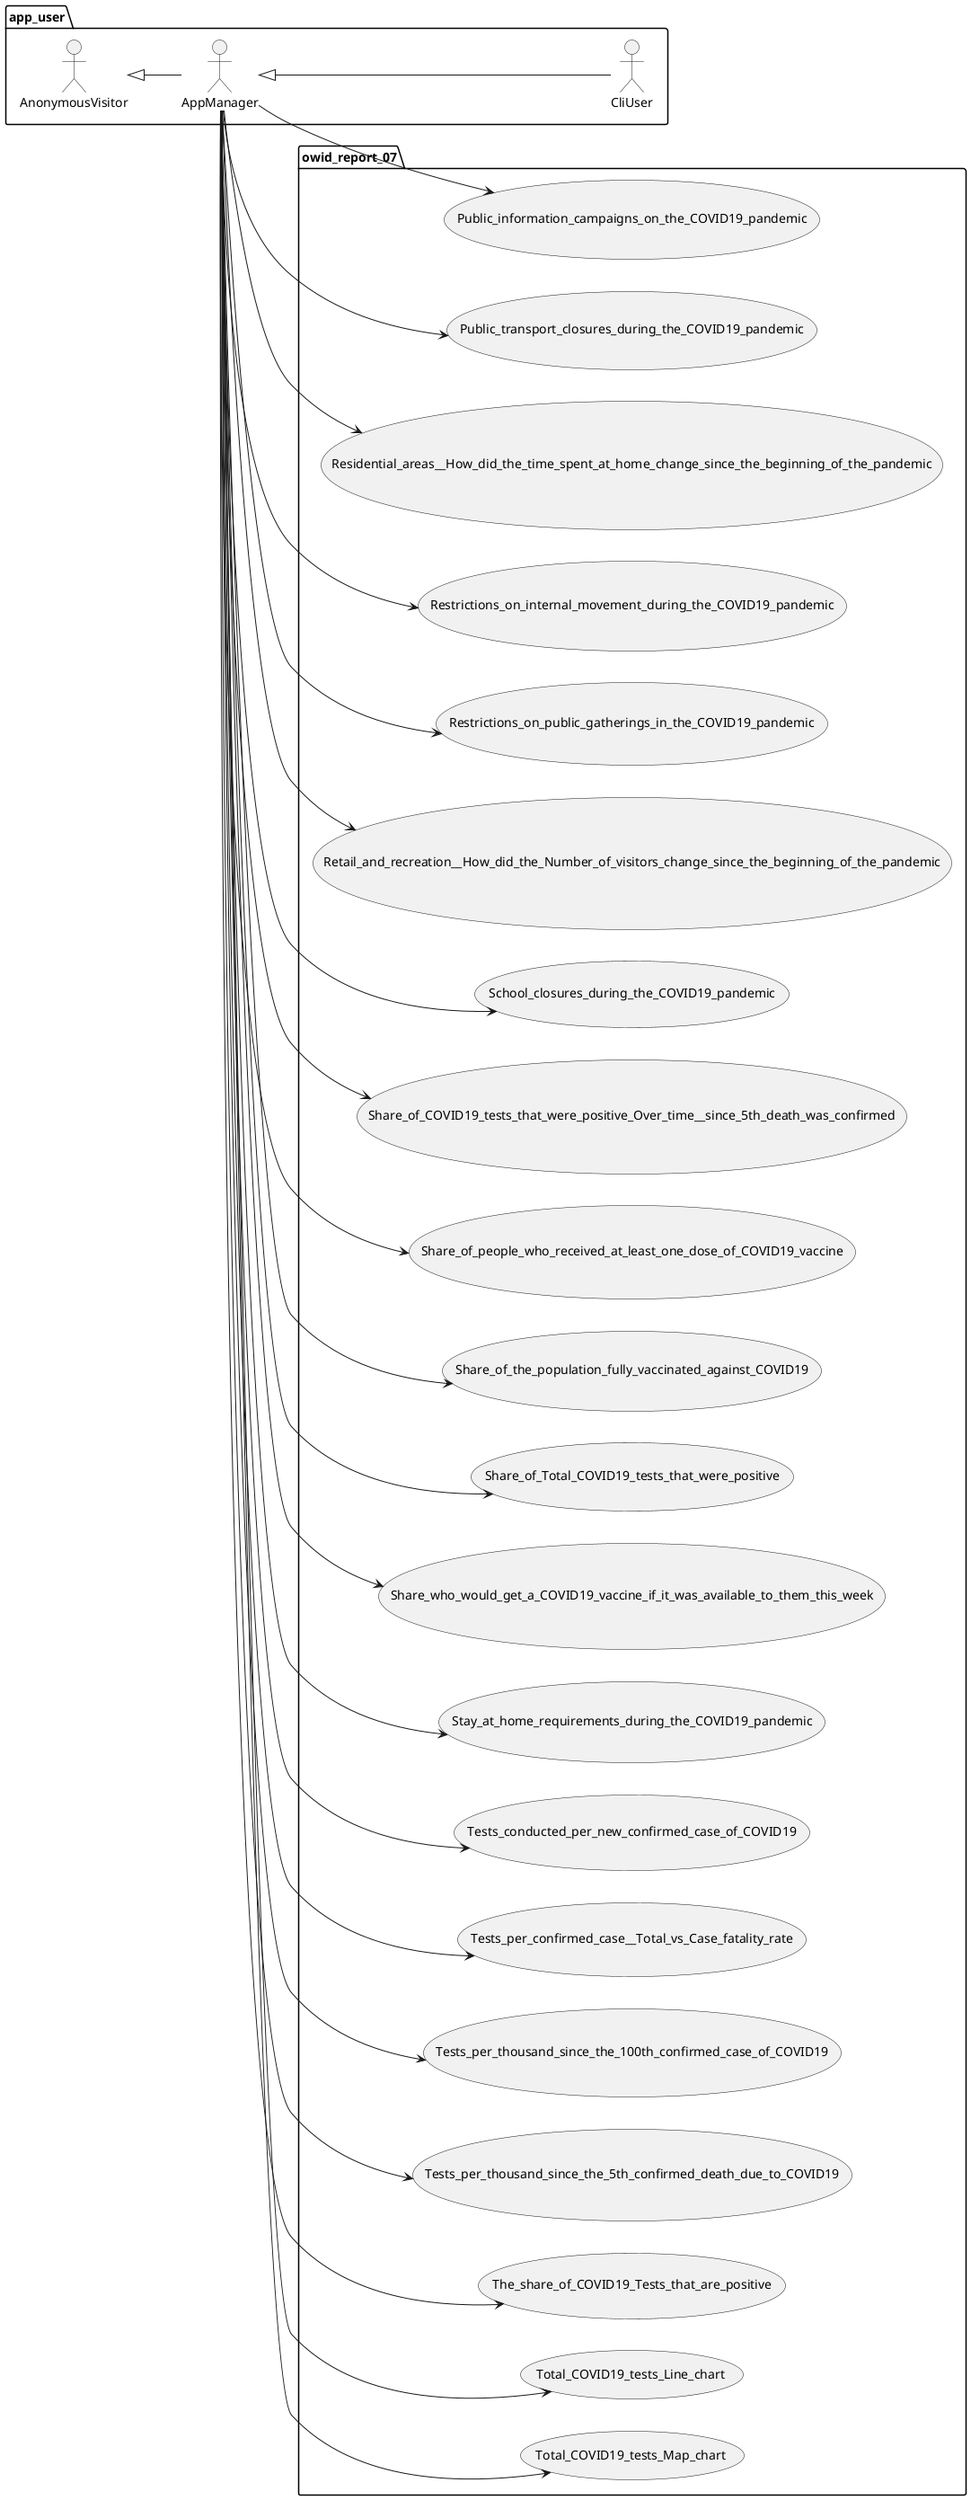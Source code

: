 @startuml
left to right direction

package app_user {
	actor AnonymousVisitor as av
	actor AppManager as am
	actor CliUser as cu

	av <|-- am
	am <|-- cu
}

package owid_report_07 {
    usecase Public_information_campaigns_on_the_COVID19_pandemic as UC320
    usecase Public_transport_closures_during_the_COVID19_pandemic as UC321
    usecase Residential_areas__How_did_the_time_spent_at_home_change_since_the_beginning_of_the_pandemic as UC322
    usecase Restrictions_on_internal_movement_during_the_COVID19_pandemic as UC323
    usecase Restrictions_on_public_gatherings_in_the_COVID19_pandemic as UC324
    usecase Retail_and_recreation__How_did_the_Number_of_visitors_change_since_the_beginning_of_the_pandemic as UC325
    usecase School_closures_during_the_COVID19_pandemic as UC326
    usecase Share_of_COVID19_tests_that_were_positive_Over_time__since_5th_death_was_confirmed as UC327
    usecase Share_of_people_who_received_at_least_one_dose_of_COVID19_vaccine as UC328
    usecase Share_of_the_population_fully_vaccinated_against_COVID19 as UC329
    usecase Share_of_Total_COVID19_tests_that_were_positive as UC330
    usecase Share_who_would_get_a_COVID19_vaccine_if_it_was_available_to_them_this_week as UC331
    usecase Stay_at_home_requirements_during_the_COVID19_pandemic as UC332
    usecase Tests_conducted_per_new_confirmed_case_of_COVID19 as UC333
    usecase Tests_per_confirmed_case__Total_vs_Case_fatality_rate as UC334
    usecase Tests_per_thousand_since_the_100th_confirmed_case_of_COVID19 as UC335
    usecase Tests_per_thousand_since_the_5th_confirmed_death_due_to_COVID19 as UC336
    usecase The_share_of_COVID19_Tests_that_are_positive as UC337
    usecase Total_COVID19_tests_Line_chart as UC338
    usecase Total_COVID19_tests_Map_chart as UC339
}
am --> UC320
am --> UC321
am --> UC322
am --> UC323
am --> UC324
am --> UC325
am --> UC326
am --> UC327
am --> UC328
am --> UC329
am --> UC330
am --> UC331
am --> UC332
am --> UC333
am --> UC334
am --> UC335
am --> UC336
am --> UC337
am --> UC338
am --> UC339

@enduml
